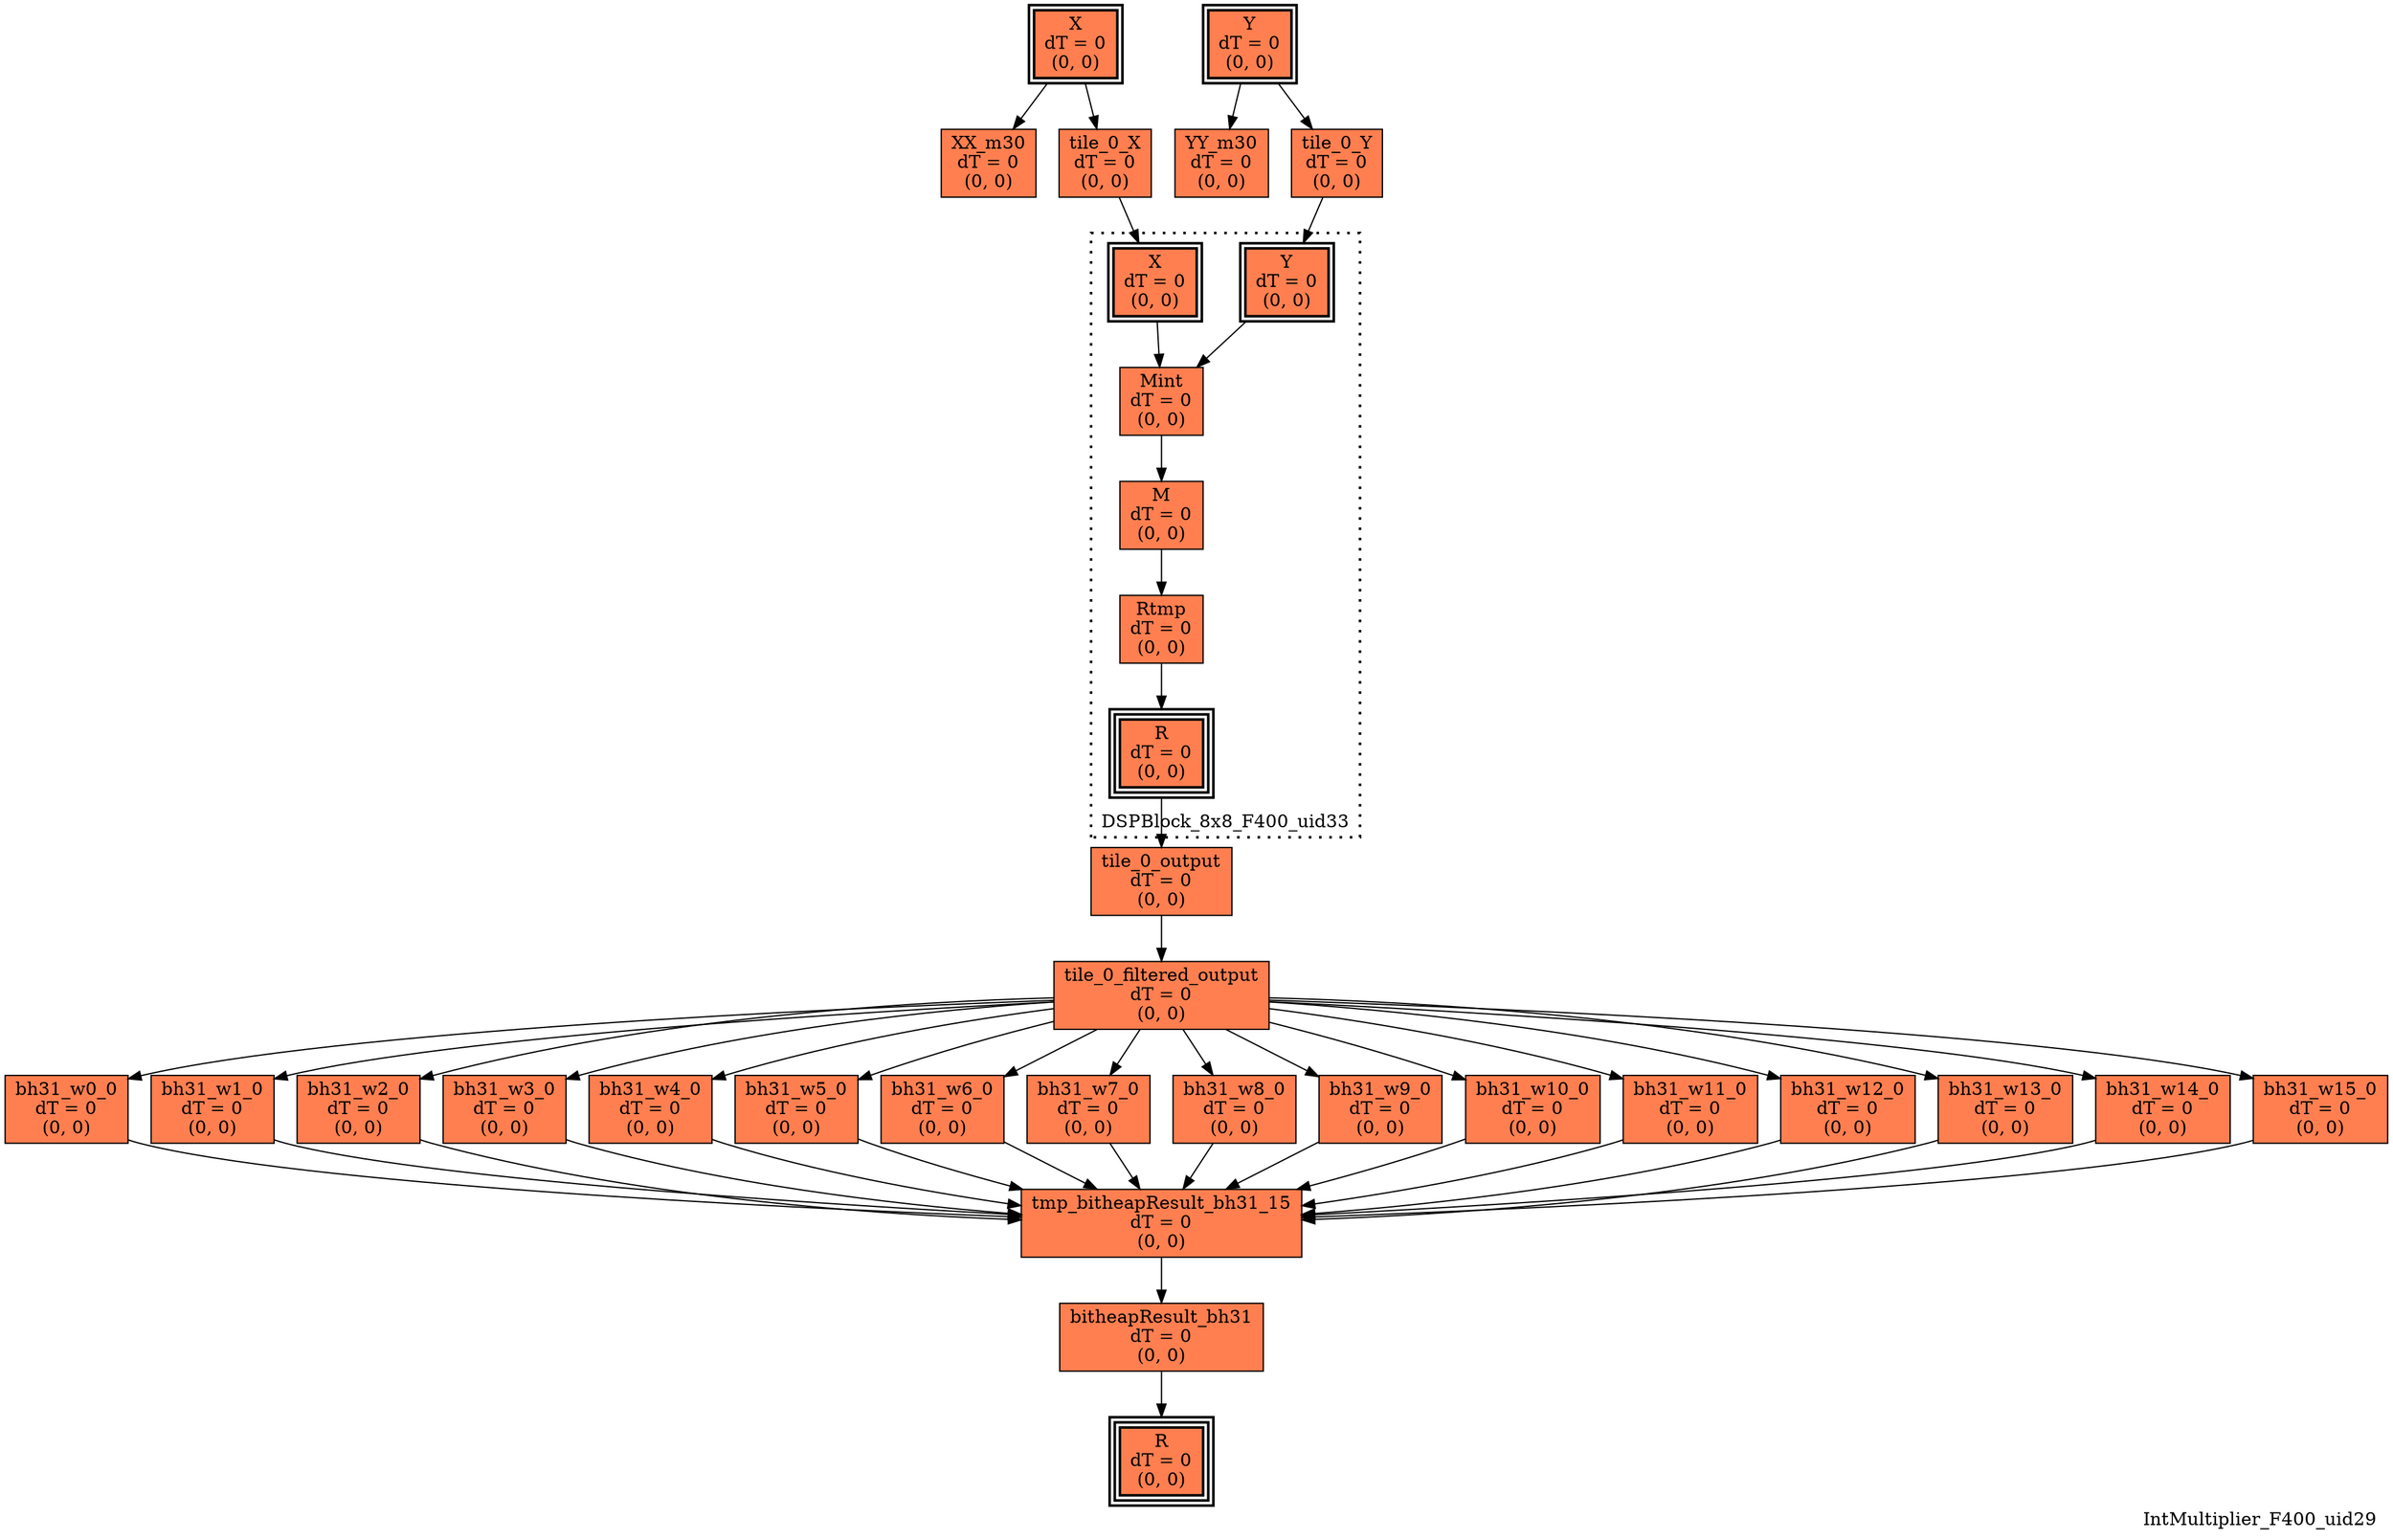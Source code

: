 digraph IntMultiplier_F400_uid29
{
	//graph drawing options
	label=IntMultiplier_F400_uid29;
	labelloc=bottom;
	labeljust=right;
	ratio=auto;
	nodesep=0.25;
	ranksep=0.5;

	//input/output signals of operator IntMultiplier_F400_uid29
	X__IntMultiplier_F400_uid29 [ label="X\ndT = 0\n(0, 0)", shape=box, color=black, style="bold, filled", fillcolor=coral, peripheries=2 ];
	Y__IntMultiplier_F400_uid29 [ label="Y\ndT = 0\n(0, 0)", shape=box, color=black, style="bold, filled", fillcolor=coral, peripheries=2 ];
	R__IntMultiplier_F400_uid29 [ label="R\ndT = 0\n(0, 0)", shape=box, color=black, style="bold, filled", fillcolor=coral, peripheries=3 ];
	{rank=same X__IntMultiplier_F400_uid29, Y__IntMultiplier_F400_uid29};
	{rank=same R__IntMultiplier_F400_uid29};
	//internal signals of operator IntMultiplier_F400_uid29
	XX_m30__IntMultiplier_F400_uid29 [ label="XX_m30\ndT = 0\n(0, 0)", shape=box, color=black, style=filled, fillcolor=coral, peripheries=1 ];
	YY_m30__IntMultiplier_F400_uid29 [ label="YY_m30\ndT = 0\n(0, 0)", shape=box, color=black, style=filled, fillcolor=coral, peripheries=1 ];
	tile_0_X__IntMultiplier_F400_uid29 [ label="tile_0_X\ndT = 0\n(0, 0)", shape=box, color=black, style=filled, fillcolor=coral, peripheries=1 ];
	tile_0_Y__IntMultiplier_F400_uid29 [ label="tile_0_Y\ndT = 0\n(0, 0)", shape=box, color=black, style=filled, fillcolor=coral, peripheries=1 ];
	tile_0_output__IntMultiplier_F400_uid29 [ label="tile_0_output\ndT = 0\n(0, 0)", shape=box, color=black, style=filled, fillcolor=coral, peripheries=1 ];
	tile_0_filtered_output__IntMultiplier_F400_uid29 [ label="tile_0_filtered_output\ndT = 0\n(0, 0)", shape=box, color=black, style=filled, fillcolor=coral, peripheries=1 ];
	bh31_w0_0__IntMultiplier_F400_uid29 [ label="bh31_w0_0\ndT = 0\n(0, 0)", shape=box, color=black, style=filled, fillcolor=coral, peripheries=1 ];
	bh31_w1_0__IntMultiplier_F400_uid29 [ label="bh31_w1_0\ndT = 0\n(0, 0)", shape=box, color=black, style=filled, fillcolor=coral, peripheries=1 ];
	bh31_w2_0__IntMultiplier_F400_uid29 [ label="bh31_w2_0\ndT = 0\n(0, 0)", shape=box, color=black, style=filled, fillcolor=coral, peripheries=1 ];
	bh31_w3_0__IntMultiplier_F400_uid29 [ label="bh31_w3_0\ndT = 0\n(0, 0)", shape=box, color=black, style=filled, fillcolor=coral, peripheries=1 ];
	bh31_w4_0__IntMultiplier_F400_uid29 [ label="bh31_w4_0\ndT = 0\n(0, 0)", shape=box, color=black, style=filled, fillcolor=coral, peripheries=1 ];
	bh31_w5_0__IntMultiplier_F400_uid29 [ label="bh31_w5_0\ndT = 0\n(0, 0)", shape=box, color=black, style=filled, fillcolor=coral, peripheries=1 ];
	bh31_w6_0__IntMultiplier_F400_uid29 [ label="bh31_w6_0\ndT = 0\n(0, 0)", shape=box, color=black, style=filled, fillcolor=coral, peripheries=1 ];
	bh31_w7_0__IntMultiplier_F400_uid29 [ label="bh31_w7_0\ndT = 0\n(0, 0)", shape=box, color=black, style=filled, fillcolor=coral, peripheries=1 ];
	bh31_w8_0__IntMultiplier_F400_uid29 [ label="bh31_w8_0\ndT = 0\n(0, 0)", shape=box, color=black, style=filled, fillcolor=coral, peripheries=1 ];
	bh31_w9_0__IntMultiplier_F400_uid29 [ label="bh31_w9_0\ndT = 0\n(0, 0)", shape=box, color=black, style=filled, fillcolor=coral, peripheries=1 ];
	bh31_w10_0__IntMultiplier_F400_uid29 [ label="bh31_w10_0\ndT = 0\n(0, 0)", shape=box, color=black, style=filled, fillcolor=coral, peripheries=1 ];
	bh31_w11_0__IntMultiplier_F400_uid29 [ label="bh31_w11_0\ndT = 0\n(0, 0)", shape=box, color=black, style=filled, fillcolor=coral, peripheries=1 ];
	bh31_w12_0__IntMultiplier_F400_uid29 [ label="bh31_w12_0\ndT = 0\n(0, 0)", shape=box, color=black, style=filled, fillcolor=coral, peripheries=1 ];
	bh31_w13_0__IntMultiplier_F400_uid29 [ label="bh31_w13_0\ndT = 0\n(0, 0)", shape=box, color=black, style=filled, fillcolor=coral, peripheries=1 ];
	bh31_w14_0__IntMultiplier_F400_uid29 [ label="bh31_w14_0\ndT = 0\n(0, 0)", shape=box, color=black, style=filled, fillcolor=coral, peripheries=1 ];
	bh31_w15_0__IntMultiplier_F400_uid29 [ label="bh31_w15_0\ndT = 0\n(0, 0)", shape=box, color=black, style=filled, fillcolor=coral, peripheries=1 ];
	tmp_bitheapResult_bh31_15__IntMultiplier_F400_uid29 [ label="tmp_bitheapResult_bh31_15\ndT = 0\n(0, 0)", shape=box, color=black, style=filled, fillcolor=coral, peripheries=1 ];
	bitheapResult_bh31__IntMultiplier_F400_uid29 [ label="bitheapResult_bh31\ndT = 0\n(0, 0)", shape=box, color=black, style=filled, fillcolor=coral, peripheries=1 ];

	//subcomponents of operator IntMultiplier_F400_uid29

	subgraph cluster_DSPBlock_8x8_F400_uid33
	{
		//graph drawing options
		label=DSPBlock_8x8_F400_uid33;
		labelloc=bottom;
		labeljust=right;
		style="bold, dotted";
		ratio=auto;
		nodesep=0.25;
		ranksep=0.5;

		//input/output signals of operator DSPBlock_8x8_F400_uid33
		X__DSPBlock_8x8_F400_uid33 [ label="X\ndT = 0\n(0, 0)", shape=box, color=black, style="bold, filled", fillcolor=coral, peripheries=2 ];
		Y__DSPBlock_8x8_F400_uid33 [ label="Y\ndT = 0\n(0, 0)", shape=box, color=black, style="bold, filled", fillcolor=coral, peripheries=2 ];
		R__DSPBlock_8x8_F400_uid33 [ label="R\ndT = 0\n(0, 0)", shape=box, color=black, style="bold, filled", fillcolor=coral, peripheries=3 ];
		{rank=same X__DSPBlock_8x8_F400_uid33, Y__DSPBlock_8x8_F400_uid33};
		{rank=same R__DSPBlock_8x8_F400_uid33};
		//internal signals of operator DSPBlock_8x8_F400_uid33
		Mint__DSPBlock_8x8_F400_uid33 [ label="Mint\ndT = 0\n(0, 0)", shape=box, color=black, style=filled, fillcolor=coral, peripheries=1 ];
		M__DSPBlock_8x8_F400_uid33 [ label="M\ndT = 0\n(0, 0)", shape=box, color=black, style=filled, fillcolor=coral, peripheries=1 ];
		Rtmp__DSPBlock_8x8_F400_uid33 [ label="Rtmp\ndT = 0\n(0, 0)", shape=box, color=black, style=filled, fillcolor=coral, peripheries=1 ];

		//subcomponents of operator DSPBlock_8x8_F400_uid33

		//input and internal signal connections of operator DSPBlock_8x8_F400_uid33
		X__DSPBlock_8x8_F400_uid33 -> Mint__DSPBlock_8x8_F400_uid33 [ arrowhead=normal, arrowsize=1.0, arrowtail=normal, color=black, dir=forward  ];
		Y__DSPBlock_8x8_F400_uid33 -> Mint__DSPBlock_8x8_F400_uid33 [ arrowhead=normal, arrowsize=1.0, arrowtail=normal, color=black, dir=forward  ];
		Mint__DSPBlock_8x8_F400_uid33 -> M__DSPBlock_8x8_F400_uid33 [ arrowhead=normal, arrowsize=1.0, arrowtail=normal, color=black, dir=forward  ];
		M__DSPBlock_8x8_F400_uid33 -> Rtmp__DSPBlock_8x8_F400_uid33 [ arrowhead=normal, arrowsize=1.0, arrowtail=normal, color=black, dir=forward  ];
		Rtmp__DSPBlock_8x8_F400_uid33 -> R__DSPBlock_8x8_F400_uid33 [ arrowhead=normal, arrowsize=1.0, arrowtail=normal, color=black, dir=forward  ];
	}

		//output signal connections of operator DSPBlock_8x8_F400_uid33
		R__DSPBlock_8x8_F400_uid33 -> tile_0_output__IntMultiplier_F400_uid29 [ arrowhead=normal, arrowsize=1.0, arrowtail=normal, color=black, dir=forward  ];

	//input and internal signal connections of operator IntMultiplier_F400_uid29
	X__IntMultiplier_F400_uid29 -> XX_m30__IntMultiplier_F400_uid29 [ arrowhead=normal, arrowsize=1.0, arrowtail=normal, color=black, dir=forward  ];
	X__IntMultiplier_F400_uid29 -> tile_0_X__IntMultiplier_F400_uid29 [ arrowhead=normal, arrowsize=1.0, arrowtail=normal, color=black, dir=forward  ];
	Y__IntMultiplier_F400_uid29 -> YY_m30__IntMultiplier_F400_uid29 [ arrowhead=normal, arrowsize=1.0, arrowtail=normal, color=black, dir=forward  ];
	Y__IntMultiplier_F400_uid29 -> tile_0_Y__IntMultiplier_F400_uid29 [ arrowhead=normal, arrowsize=1.0, arrowtail=normal, color=black, dir=forward  ];
	tile_0_X__IntMultiplier_F400_uid29 -> X__DSPBlock_8x8_F400_uid33 [ arrowhead=normal, arrowsize=1.0, arrowtail=normal, color=black, dir=forward  ];
	tile_0_Y__IntMultiplier_F400_uid29 -> Y__DSPBlock_8x8_F400_uid33 [ arrowhead=normal, arrowsize=1.0, arrowtail=normal, color=black, dir=forward  ];
	tile_0_output__IntMultiplier_F400_uid29 -> tile_0_filtered_output__IntMultiplier_F400_uid29 [ arrowhead=normal, arrowsize=1.0, arrowtail=normal, color=black, dir=forward  ];
	tile_0_filtered_output__IntMultiplier_F400_uid29 -> bh31_w0_0__IntMultiplier_F400_uid29 [ arrowhead=normal, arrowsize=1.0, arrowtail=normal, color=black, dir=forward  ];
	tile_0_filtered_output__IntMultiplier_F400_uid29 -> bh31_w1_0__IntMultiplier_F400_uid29 [ arrowhead=normal, arrowsize=1.0, arrowtail=normal, color=black, dir=forward  ];
	tile_0_filtered_output__IntMultiplier_F400_uid29 -> bh31_w2_0__IntMultiplier_F400_uid29 [ arrowhead=normal, arrowsize=1.0, arrowtail=normal, color=black, dir=forward  ];
	tile_0_filtered_output__IntMultiplier_F400_uid29 -> bh31_w3_0__IntMultiplier_F400_uid29 [ arrowhead=normal, arrowsize=1.0, arrowtail=normal, color=black, dir=forward  ];
	tile_0_filtered_output__IntMultiplier_F400_uid29 -> bh31_w4_0__IntMultiplier_F400_uid29 [ arrowhead=normal, arrowsize=1.0, arrowtail=normal, color=black, dir=forward  ];
	tile_0_filtered_output__IntMultiplier_F400_uid29 -> bh31_w5_0__IntMultiplier_F400_uid29 [ arrowhead=normal, arrowsize=1.0, arrowtail=normal, color=black, dir=forward  ];
	tile_0_filtered_output__IntMultiplier_F400_uid29 -> bh31_w6_0__IntMultiplier_F400_uid29 [ arrowhead=normal, arrowsize=1.0, arrowtail=normal, color=black, dir=forward  ];
	tile_0_filtered_output__IntMultiplier_F400_uid29 -> bh31_w7_0__IntMultiplier_F400_uid29 [ arrowhead=normal, arrowsize=1.0, arrowtail=normal, color=black, dir=forward  ];
	tile_0_filtered_output__IntMultiplier_F400_uid29 -> bh31_w8_0__IntMultiplier_F400_uid29 [ arrowhead=normal, arrowsize=1.0, arrowtail=normal, color=black, dir=forward  ];
	tile_0_filtered_output__IntMultiplier_F400_uid29 -> bh31_w9_0__IntMultiplier_F400_uid29 [ arrowhead=normal, arrowsize=1.0, arrowtail=normal, color=black, dir=forward  ];
	tile_0_filtered_output__IntMultiplier_F400_uid29 -> bh31_w10_0__IntMultiplier_F400_uid29 [ arrowhead=normal, arrowsize=1.0, arrowtail=normal, color=black, dir=forward  ];
	tile_0_filtered_output__IntMultiplier_F400_uid29 -> bh31_w11_0__IntMultiplier_F400_uid29 [ arrowhead=normal, arrowsize=1.0, arrowtail=normal, color=black, dir=forward  ];
	tile_0_filtered_output__IntMultiplier_F400_uid29 -> bh31_w12_0__IntMultiplier_F400_uid29 [ arrowhead=normal, arrowsize=1.0, arrowtail=normal, color=black, dir=forward  ];
	tile_0_filtered_output__IntMultiplier_F400_uid29 -> bh31_w13_0__IntMultiplier_F400_uid29 [ arrowhead=normal, arrowsize=1.0, arrowtail=normal, color=black, dir=forward  ];
	tile_0_filtered_output__IntMultiplier_F400_uid29 -> bh31_w14_0__IntMultiplier_F400_uid29 [ arrowhead=normal, arrowsize=1.0, arrowtail=normal, color=black, dir=forward  ];
	tile_0_filtered_output__IntMultiplier_F400_uid29 -> bh31_w15_0__IntMultiplier_F400_uid29 [ arrowhead=normal, arrowsize=1.0, arrowtail=normal, color=black, dir=forward  ];
	bh31_w0_0__IntMultiplier_F400_uid29 -> tmp_bitheapResult_bh31_15__IntMultiplier_F400_uid29 [ arrowhead=normal, arrowsize=1.0, arrowtail=normal, color=black, dir=forward  ];
	bh31_w1_0__IntMultiplier_F400_uid29 -> tmp_bitheapResult_bh31_15__IntMultiplier_F400_uid29 [ arrowhead=normal, arrowsize=1.0, arrowtail=normal, color=black, dir=forward  ];
	bh31_w2_0__IntMultiplier_F400_uid29 -> tmp_bitheapResult_bh31_15__IntMultiplier_F400_uid29 [ arrowhead=normal, arrowsize=1.0, arrowtail=normal, color=black, dir=forward  ];
	bh31_w3_0__IntMultiplier_F400_uid29 -> tmp_bitheapResult_bh31_15__IntMultiplier_F400_uid29 [ arrowhead=normal, arrowsize=1.0, arrowtail=normal, color=black, dir=forward  ];
	bh31_w4_0__IntMultiplier_F400_uid29 -> tmp_bitheapResult_bh31_15__IntMultiplier_F400_uid29 [ arrowhead=normal, arrowsize=1.0, arrowtail=normal, color=black, dir=forward  ];
	bh31_w5_0__IntMultiplier_F400_uid29 -> tmp_bitheapResult_bh31_15__IntMultiplier_F400_uid29 [ arrowhead=normal, arrowsize=1.0, arrowtail=normal, color=black, dir=forward  ];
	bh31_w6_0__IntMultiplier_F400_uid29 -> tmp_bitheapResult_bh31_15__IntMultiplier_F400_uid29 [ arrowhead=normal, arrowsize=1.0, arrowtail=normal, color=black, dir=forward  ];
	bh31_w7_0__IntMultiplier_F400_uid29 -> tmp_bitheapResult_bh31_15__IntMultiplier_F400_uid29 [ arrowhead=normal, arrowsize=1.0, arrowtail=normal, color=black, dir=forward  ];
	bh31_w8_0__IntMultiplier_F400_uid29 -> tmp_bitheapResult_bh31_15__IntMultiplier_F400_uid29 [ arrowhead=normal, arrowsize=1.0, arrowtail=normal, color=black, dir=forward  ];
	bh31_w9_0__IntMultiplier_F400_uid29 -> tmp_bitheapResult_bh31_15__IntMultiplier_F400_uid29 [ arrowhead=normal, arrowsize=1.0, arrowtail=normal, color=black, dir=forward  ];
	bh31_w10_0__IntMultiplier_F400_uid29 -> tmp_bitheapResult_bh31_15__IntMultiplier_F400_uid29 [ arrowhead=normal, arrowsize=1.0, arrowtail=normal, color=black, dir=forward  ];
	bh31_w11_0__IntMultiplier_F400_uid29 -> tmp_bitheapResult_bh31_15__IntMultiplier_F400_uid29 [ arrowhead=normal, arrowsize=1.0, arrowtail=normal, color=black, dir=forward  ];
	bh31_w12_0__IntMultiplier_F400_uid29 -> tmp_bitheapResult_bh31_15__IntMultiplier_F400_uid29 [ arrowhead=normal, arrowsize=1.0, arrowtail=normal, color=black, dir=forward  ];
	bh31_w13_0__IntMultiplier_F400_uid29 -> tmp_bitheapResult_bh31_15__IntMultiplier_F400_uid29 [ arrowhead=normal, arrowsize=1.0, arrowtail=normal, color=black, dir=forward  ];
	bh31_w14_0__IntMultiplier_F400_uid29 -> tmp_bitheapResult_bh31_15__IntMultiplier_F400_uid29 [ arrowhead=normal, arrowsize=1.0, arrowtail=normal, color=black, dir=forward  ];
	bh31_w15_0__IntMultiplier_F400_uid29 -> tmp_bitheapResult_bh31_15__IntMultiplier_F400_uid29 [ arrowhead=normal, arrowsize=1.0, arrowtail=normal, color=black, dir=forward  ];
	tmp_bitheapResult_bh31_15__IntMultiplier_F400_uid29 -> bitheapResult_bh31__IntMultiplier_F400_uid29 [ arrowhead=normal, arrowsize=1.0, arrowtail=normal, color=black, dir=forward  ];
	bitheapResult_bh31__IntMultiplier_F400_uid29 -> R__IntMultiplier_F400_uid29 [ arrowhead=normal, arrowsize=1.0, arrowtail=normal, color=black, dir=forward  ];
}


